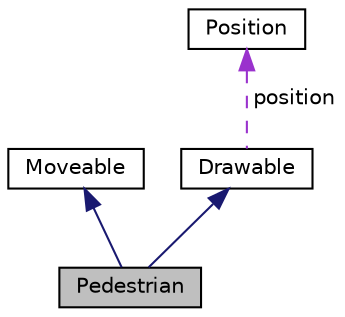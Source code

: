 digraph "Pedestrian"
{
  edge [fontname="Helvetica",fontsize="10",labelfontname="Helvetica",labelfontsize="10"];
  node [fontname="Helvetica",fontsize="10",shape=record];
  Node1 [label="Pedestrian",height=0.2,width=0.4,color="black", fillcolor="grey75", style="filled" fontcolor="black"];
  Node2 -> Node1 [dir="back",color="midnightblue",fontsize="10",style="solid",fontname="Helvetica"];
  Node2 [label="Moveable",height=0.2,width=0.4,color="black", fillcolor="white", style="filled",URL="$class_moveable.html",tooltip="Klasa bazowa dla klas, które będą animowane."];
  Node3 -> Node1 [dir="back",color="midnightblue",fontsize="10",style="solid",fontname="Helvetica"];
  Node3 [label="Drawable",height=0.2,width=0.4,color="black", fillcolor="white", style="filled",URL="$class_drawable.html",tooltip="Klasa bazowa dla obiektów, które będą wyświetlane na scenie."];
  Node4 -> Node3 [dir="back",color="darkorchid3",fontsize="10",style="dashed",label=" position" ,fontname="Helvetica"];
  Node4 [label="Position",height=0.2,width=0.4,color="black", fillcolor="white", style="filled",URL="$struct_position.html",tooltip="Klasa reprezentuje punkt w trójwymiarowej przestrzeni."];
}

